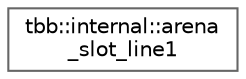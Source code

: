 digraph "类继承关系图"
{
 // LATEX_PDF_SIZE
  bgcolor="transparent";
  edge [fontname=Helvetica,fontsize=10,labelfontname=Helvetica,labelfontsize=10];
  node [fontname=Helvetica,fontsize=10,shape=box,height=0.2,width=0.4];
  rankdir="LR";
  Node0 [id="Node000000",label="tbb::internal::arena\l_slot_line1",height=0.2,width=0.4,color="grey40", fillcolor="white", style="filled",URL="$structtbb_1_1internal_1_1arena__slot__line1.html",tooltip=" "];
}
